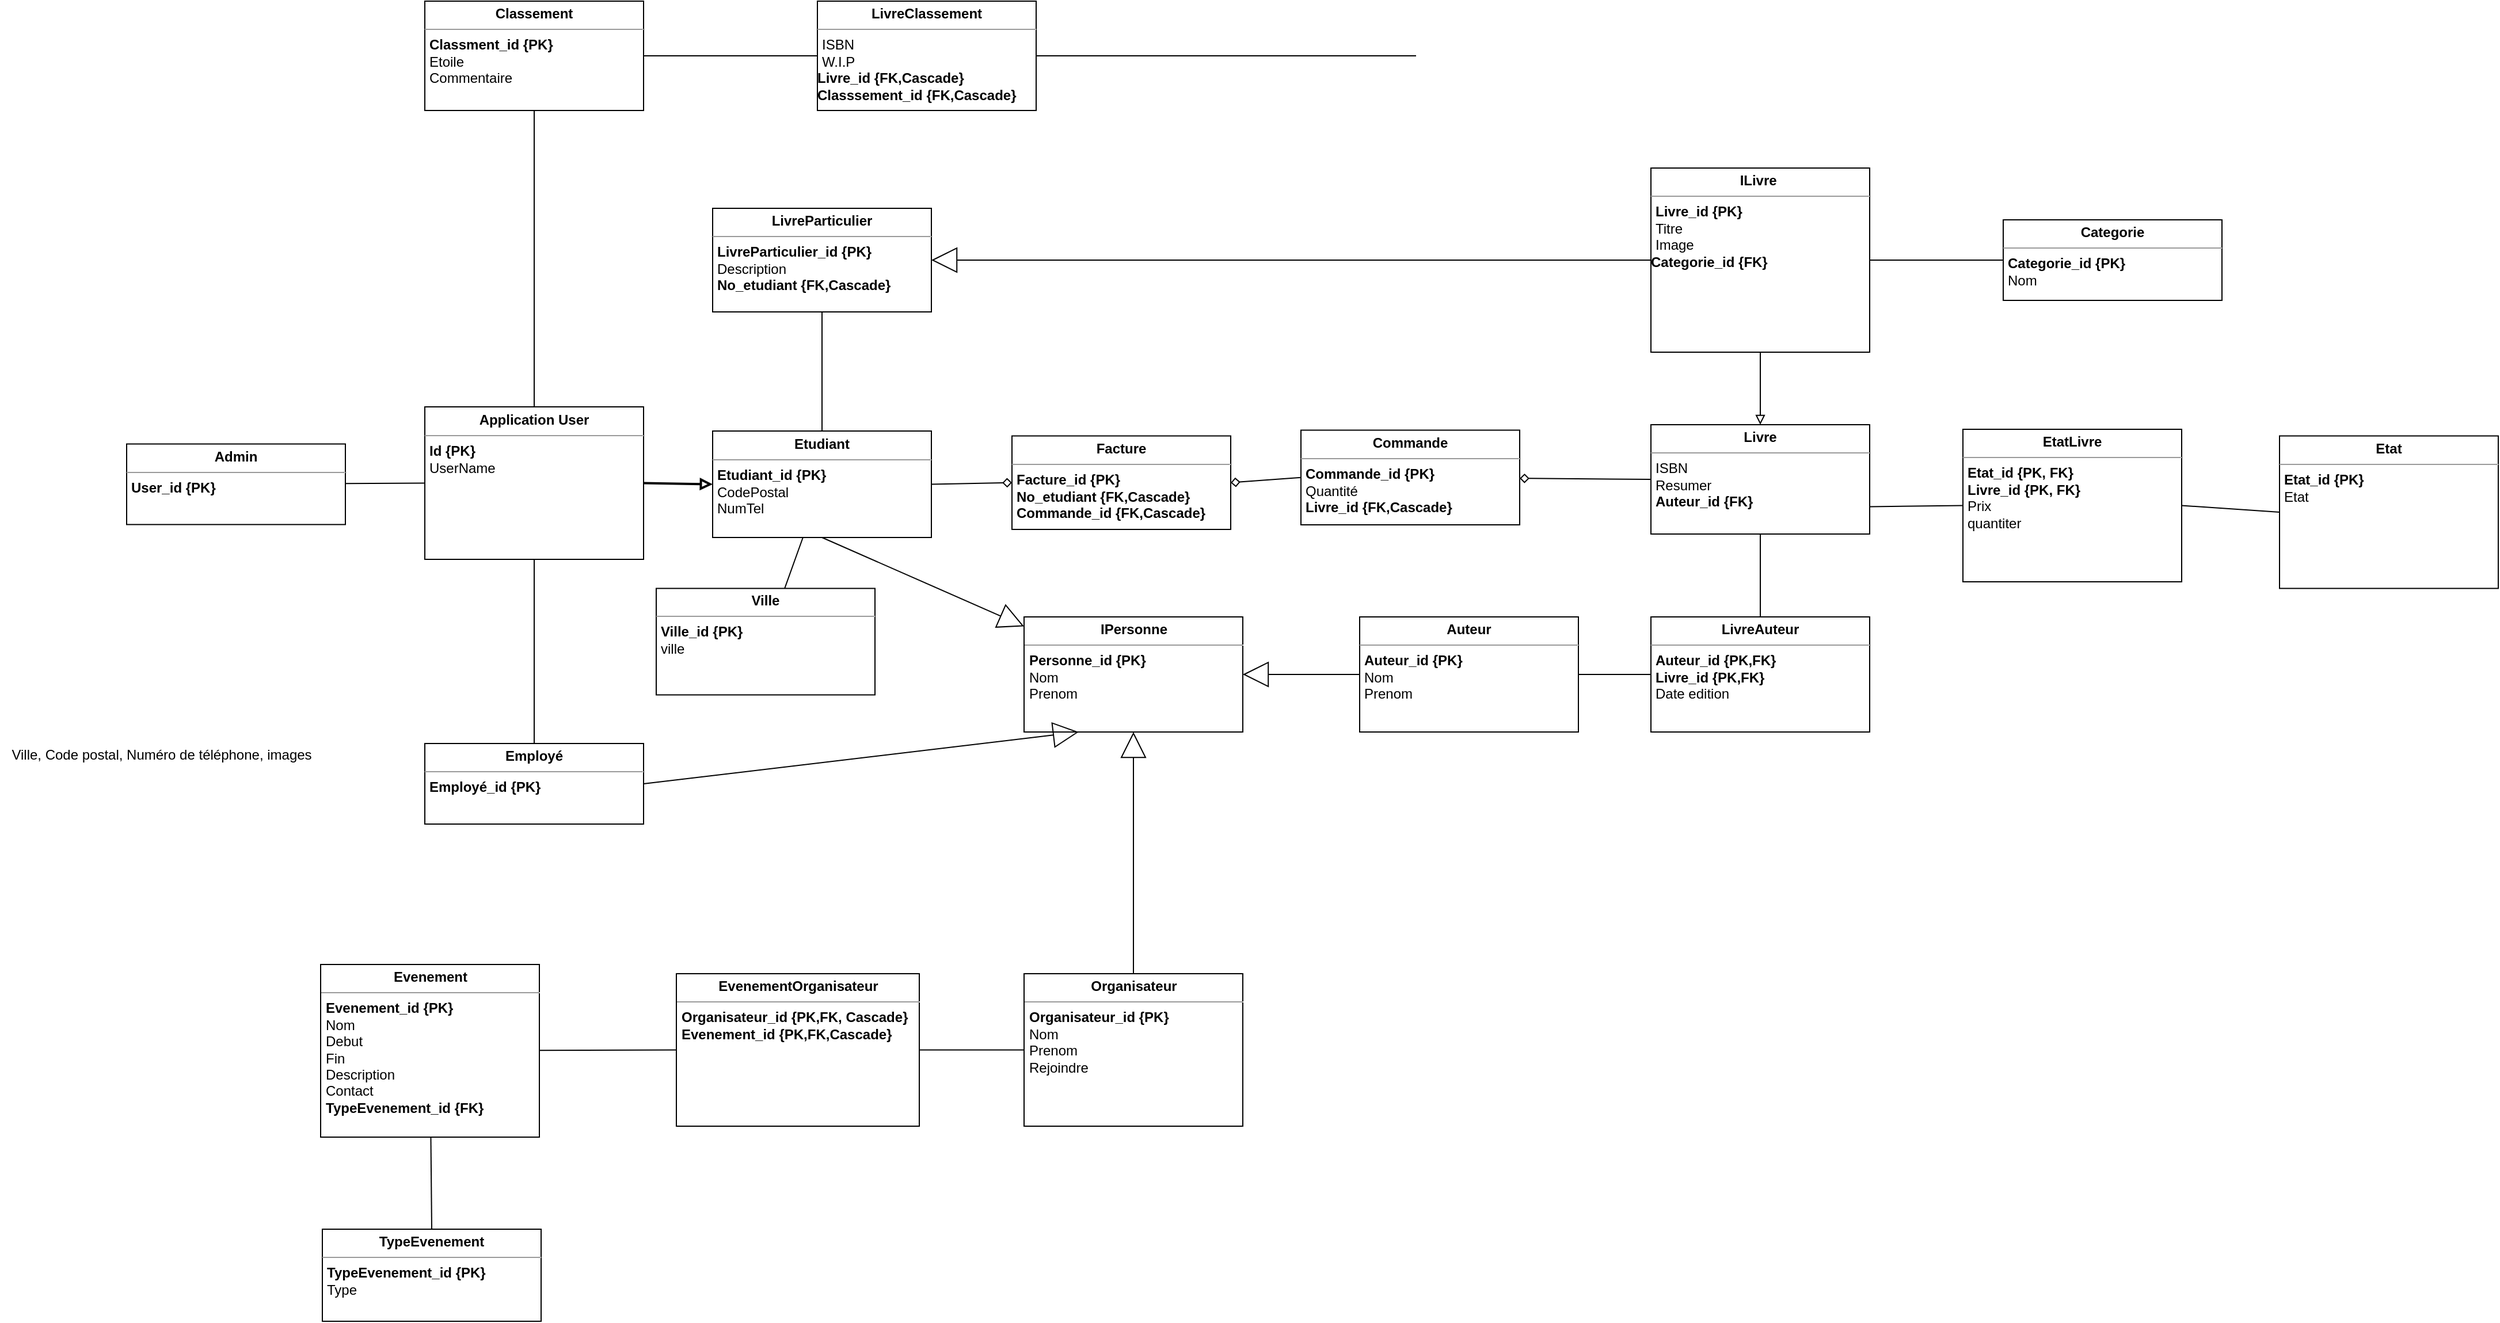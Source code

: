 <mxfile version="20.2.3" type="device"><diagram id="iwH2O_QTUh5a6SdmUGN0" name="Page-1"><mxGraphModel dx="2396" dy="1852" grid="1" gridSize="10" guides="1" tooltips="1" connect="1" arrows="1" fold="1" page="1" pageScale="1" pageWidth="850" pageHeight="1100" math="0" shadow="0"><root><mxCell id="0"/><mxCell id="1" parent="0"/><mxCell id="Lxl4ZjGMqimaaf51eOlx-14" value="&lt;p style=&quot;margin: 0px ; margin-top: 4px ; text-align: center&quot;&gt;&lt;b&gt;Etudiant&lt;/b&gt;&lt;/p&gt;&lt;hr size=&quot;1&quot;&gt;&lt;p style=&quot;margin: 0px ; margin-left: 4px&quot;&gt;&lt;b&gt;Etudiant_id&lt;/b&gt;&lt;b&gt;&amp;nbsp;{PK}&lt;/b&gt;&lt;/p&gt;&lt;p style=&quot;margin: 0px ; margin-left: 4px&quot;&gt;CodePostal&lt;/p&gt;&lt;p style=&quot;margin: 0px ; margin-left: 4px&quot;&gt;NumTel&lt;/p&gt;" style="verticalAlign=top;align=left;overflow=fill;fontSize=12;fontFamily=Helvetica;html=1;" parent="1" vertex="1"><mxGeometry x="-661" y="278.5" width="190" height="92.5" as="geometry"/></mxCell><mxCell id="Lxl4ZjGMqimaaf51eOlx-16" value="&lt;p style=&quot;margin: 0px ; margin-top: 4px ; text-align: center&quot;&gt;&lt;b&gt;Livre&lt;/b&gt;&lt;/p&gt;&lt;hr size=&quot;1&quot;&gt;&lt;p style=&quot;margin: 0px 0px 0px 4px;&quot;&gt;&lt;span style=&quot;background-color: initial;&quot;&gt;ISBN&lt;/span&gt;&lt;br&gt;&lt;/p&gt;&lt;p style=&quot;margin: 0px 0px 0px 4px;&quot;&gt;&lt;span style=&quot;background-color: initial;&quot;&gt;Resumer&lt;/span&gt;&lt;/p&gt;&lt;p style=&quot;margin: 0px 0px 0px 4px;&quot;&gt;&lt;b style=&quot;background-color: initial;&quot;&gt;Auteur_id {FK}&lt;/b&gt;&lt;span style=&quot;background-color: initial;&quot;&gt;&lt;br&gt;&lt;/span&gt;&lt;/p&gt;&lt;b&gt;&lt;br&gt;&lt;/b&gt;" style="verticalAlign=top;align=left;overflow=fill;fontSize=12;fontFamily=Helvetica;html=1;" parent="1" vertex="1"><mxGeometry x="154" y="273" width="190" height="95" as="geometry"/></mxCell><mxCell id="Lxl4ZjGMqimaaf51eOlx-27" value="&lt;p style=&quot;margin: 0px ; margin-top: 4px ; text-align: center&quot;&gt;&lt;b&gt;Etat&lt;/b&gt;&lt;/p&gt;&lt;hr size=&quot;1&quot;&gt;&lt;p style=&quot;margin: 0px ; margin-left: 4px&quot;&gt;&lt;b&gt;Etat_id {PK}&lt;/b&gt;&lt;/p&gt;&lt;p style=&quot;margin: 0px ; margin-left: 4px&quot;&gt;Etat&lt;/p&gt;" style="verticalAlign=top;align=left;overflow=fill;fontSize=12;fontFamily=Helvetica;html=1;" parent="1" vertex="1"><mxGeometry x="700" y="282.75" width="190" height="132.5" as="geometry"/></mxCell><mxCell id="FvxD-kVu23Ai_wK6YfB5-26" style="edgeStyle=none;rounded=0;orthogonalLoop=1;jettySize=auto;html=1;entryX=0.5;entryY=0;entryDx=0;entryDy=0;startArrow=none;startFill=0;endArrow=none;endFill=0;startSize=20;" parent="1" source="Lxl4ZjGMqimaaf51eOlx-32" target="FvxD-kVu23Ai_wK6YfB5-22" edge="1"><mxGeometry relative="1" as="geometry"/></mxCell><mxCell id="FvxD-kVu23Ai_wK6YfB5-27" style="edgeStyle=none;rounded=0;orthogonalLoop=1;jettySize=auto;html=1;entryX=0;entryY=0.5;entryDx=0;entryDy=0;startArrow=none;startFill=0;endArrow=none;endFill=0;startSize=20;" parent="1" source="Lxl4ZjGMqimaaf51eOlx-32" target="FvxD-kVu23Ai_wK6YfB5-25" edge="1"><mxGeometry relative="1" as="geometry"/></mxCell><mxCell id="Lxl4ZjGMqimaaf51eOlx-32" value="&lt;p style=&quot;margin: 0px ; margin-top: 4px ; text-align: center&quot;&gt;&lt;b&gt;Evenement&lt;/b&gt;&lt;/p&gt;&lt;hr size=&quot;1&quot;&gt;&lt;p style=&quot;margin: 0px ; margin-left: 4px&quot;&gt;&lt;b&gt;Evenement_id {PK}&lt;/b&gt;&lt;/p&gt;&lt;p style=&quot;margin: 0px ; margin-left: 4px&quot;&gt;&lt;span style=&quot;background-color: initial;&quot;&gt;Nom&lt;/span&gt;&lt;/p&gt;&lt;p style=&quot;margin: 0px ; margin-left: 4px&quot;&gt;&lt;span style=&quot;background-color: initial;&quot;&gt;Debut&amp;nbsp;&lt;/span&gt;&lt;/p&gt;&lt;p style=&quot;margin: 0px ; margin-left: 4px&quot;&gt;&lt;span style=&quot;background-color: initial;&quot;&gt;Fin&lt;/span&gt;&lt;/p&gt;&lt;p style=&quot;margin: 0px ; margin-left: 4px&quot;&gt;&lt;span style=&quot;background-color: initial;&quot;&gt;Description&lt;/span&gt;&lt;/p&gt;&lt;p style=&quot;margin: 0px ; margin-left: 4px&quot;&gt;&lt;span style=&quot;background-color: initial;&quot;&gt;Contact&lt;/span&gt;&lt;/p&gt;&lt;p style=&quot;margin: 0px ; margin-left: 4px&quot;&gt;&lt;b style=&quot;background-color: initial;&quot;&gt;TypeEvenement_id {FK}&lt;/b&gt;&lt;br&gt;&lt;/p&gt;" style="verticalAlign=top;align=left;overflow=fill;fontSize=12;fontFamily=Helvetica;html=1;" parent="1" vertex="1"><mxGeometry x="-1001.5" y="742" width="190" height="150" as="geometry"/></mxCell><mxCell id="cwwZoY26Kso9pQo4hyOs-1" value="&lt;p style=&quot;margin: 0px ; margin-top: 4px ; text-align: center&quot;&gt;&lt;b&gt;Categorie&lt;/b&gt;&lt;/p&gt;&lt;hr size=&quot;1&quot;&gt;&lt;p style=&quot;margin: 0px ; margin-left: 4px&quot;&gt;&lt;b&gt;Categorie_id {PK}&lt;/b&gt;&lt;/p&gt;&lt;p style=&quot;margin: 0px ; margin-left: 4px&quot;&gt;Nom&lt;/p&gt;" style="verticalAlign=top;align=left;overflow=fill;fontSize=12;fontFamily=Helvetica;html=1;" parent="1" vertex="1"><mxGeometry x="460" y="95" width="190" height="70" as="geometry"/></mxCell><mxCell id="FvxD-kVu23Ai_wK6YfB5-36" style="edgeStyle=none;rounded=0;orthogonalLoop=1;jettySize=auto;html=1;entryX=0.5;entryY=0;entryDx=0;entryDy=0;startArrow=none;startFill=0;endArrow=none;endFill=0;startSize=20;" parent="1" source="Jn8lpwx7KbytUAQhZmEl-1" target="FvxD-kVu23Ai_wK6YfB5-35" edge="1"><mxGeometry relative="1" as="geometry"/></mxCell><mxCell id="Jn8lpwx7KbytUAQhZmEl-1" value="&lt;p style=&quot;margin: 0px ; margin-top: 4px ; text-align: center&quot;&gt;&lt;b&gt;Application User&lt;/b&gt;&lt;/p&gt;&lt;hr size=&quot;1&quot;&gt;&lt;p style=&quot;margin: 0px ; margin-left: 4px&quot;&gt;&lt;b&gt;Id {PK}&lt;/b&gt;&lt;/p&gt;&lt;p style=&quot;margin: 0px ; margin-left: 4px&quot;&gt;UserName&lt;/p&gt;&lt;p style=&quot;margin: 0px ; margin-left: 4px&quot;&gt;&lt;br&gt;&lt;/p&gt;" style="verticalAlign=top;align=left;overflow=fill;fontSize=12;fontFamily=Helvetica;html=1;" parent="1" vertex="1"><mxGeometry x="-911" y="257.5" width="190" height="132.5" as="geometry"/></mxCell><mxCell id="Jn8lpwx7KbytUAQhZmEl-2" value="" style="endArrow=none;html=1;rounded=0;entryX=1;entryY=0.5;entryDx=0;entryDy=0;exitX=0;exitY=0.5;exitDx=0;exitDy=0;endFill=0;startArrow=block;startFill=0;targetPerimeterSpacing=0;sourcePerimeterSpacing=1;strokeWidth=2;" parent="1" source="Lxl4ZjGMqimaaf51eOlx-14" target="Jn8lpwx7KbytUAQhZmEl-1" edge="1"><mxGeometry width="50" height="50" relative="1" as="geometry"><mxPoint x="-186" y="214" as="sourcePoint"/><mxPoint x="-186" y="291.5" as="targetPoint"/></mxGeometry></mxCell><mxCell id="Jn8lpwx7KbytUAQhZmEl-4" value="" style="endArrow=none;html=1;rounded=0;entryX=1;entryY=0.5;entryDx=0;entryDy=0;exitX=0;exitY=0.5;exitDx=0;exitDy=0;" parent="1" source="cwwZoY26Kso9pQo4hyOs-1" target="FvxD-kVu23Ai_wK6YfB5-1" edge="1"><mxGeometry width="50" height="50" relative="1" as="geometry"><mxPoint x="94" y="290.25" as="sourcePoint"/><mxPoint x="164" y="329" as="targetPoint"/></mxGeometry></mxCell><mxCell id="Jn8lpwx7KbytUAQhZmEl-5" value="&lt;p style=&quot;margin: 0px ; margin-top: 4px ; text-align: center&quot;&gt;&lt;b&gt;Facture&lt;/b&gt;&lt;/p&gt;&lt;hr size=&quot;1&quot;&gt;&lt;p style=&quot;margin: 0px ; margin-left: 4px&quot;&gt;&lt;b&gt;Facture_id {PK}&lt;/b&gt;&lt;/p&gt;&lt;p style=&quot;margin: 0px ; margin-left: 4px&quot;&gt;&lt;b&gt;No_etudiant {FK,Cascade}&lt;/b&gt;&lt;/p&gt;&lt;p style=&quot;margin: 0px ; margin-left: 4px&quot;&gt;&lt;b&gt;Commande_id {FK,Cascade}&lt;/b&gt;&lt;/p&gt;&lt;p style=&quot;margin: 0px ; margin-left: 4px&quot;&gt;&lt;br&gt;&lt;/p&gt;" style="verticalAlign=top;align=left;overflow=fill;fontSize=12;fontFamily=Helvetica;html=1;" parent="1" vertex="1"><mxGeometry x="-401" y="282.75" width="190" height="81.25" as="geometry"/></mxCell><mxCell id="Jn8lpwx7KbytUAQhZmEl-7" value="" style="endArrow=none;html=1;rounded=0;exitX=1;exitY=0.5;exitDx=0;exitDy=0;entryX=0;entryY=0.5;entryDx=0;entryDy=0;startArrow=diamond;startFill=0;" parent="1" source="Jn8lpwx7KbytUAQhZmEl-5" target="Jn8lpwx7KbytUAQhZmEl-9" edge="1"><mxGeometry width="50" height="50" relative="1" as="geometry"><mxPoint x="-441" y="316" as="sourcePoint"/><mxPoint x="-508" y="236.5" as="targetPoint"/></mxGeometry></mxCell><mxCell id="Jn8lpwx7KbytUAQhZmEl-11" style="rounded=0;orthogonalLoop=1;jettySize=auto;html=1;fontSize=12;startArrow=diamond;startFill=0;endArrow=none;endFill=0;sourcePerimeterSpacing=0;targetPerimeterSpacing=0;strokeWidth=1;entryX=0;entryY=0.5;entryDx=0;entryDy=0;" parent="1" source="Jn8lpwx7KbytUAQhZmEl-9" target="Lxl4ZjGMqimaaf51eOlx-16" edge="1"><mxGeometry relative="1" as="geometry"><mxPoint x="260" y="323.75" as="targetPoint"/></mxGeometry></mxCell><mxCell id="Jn8lpwx7KbytUAQhZmEl-9" value="&lt;p style=&quot;margin: 0px ; margin-top: 4px ; text-align: center&quot;&gt;&lt;b&gt;Commande&lt;/b&gt;&lt;/p&gt;&lt;hr size=&quot;1&quot;&gt;&lt;p style=&quot;margin: 0px ; margin-left: 4px&quot;&gt;&lt;b&gt;Commande_id {PK}&lt;/b&gt;&lt;/p&gt;&lt;p style=&quot;margin: 0px ; margin-left: 4px&quot;&gt;&lt;span style=&quot;background-color: initial;&quot;&gt;Quantité&lt;/span&gt;&lt;/p&gt;&lt;p style=&quot;margin: 0px ; margin-left: 4px&quot;&gt;&lt;span style=&quot;background-color: initial;&quot;&gt;&lt;b&gt;Livre_id {FK,Cascade}&lt;/b&gt;&lt;/span&gt;&lt;/p&gt;" style="verticalAlign=top;align=left;overflow=fill;fontSize=12;fontFamily=Helvetica;html=1;" parent="1" vertex="1"><mxGeometry x="-150" y="277.75" width="190" height="82.25" as="geometry"/></mxCell><mxCell id="Jn8lpwx7KbytUAQhZmEl-10" value="" style="endArrow=diamond;html=1;rounded=0;exitX=1;exitY=0.5;exitDx=0;exitDy=0;entryX=0;entryY=0.5;entryDx=0;entryDy=0;startArrow=none;startFill=0;endFill=0;" parent="1" source="Lxl4ZjGMqimaaf51eOlx-14" target="Jn8lpwx7KbytUAQhZmEl-5" edge="1"><mxGeometry width="50" height="50" relative="1" as="geometry"><mxPoint x="-200" y="333.75" as="sourcePoint"/><mxPoint x="-140" y="333.75" as="targetPoint"/></mxGeometry></mxCell><mxCell id="FvxD-kVu23Ai_wK6YfB5-7" style="rounded=0;orthogonalLoop=1;jettySize=auto;html=1;entryX=0;entryY=0.5;entryDx=0;entryDy=0;endArrow=none;endFill=0;exitX=1;exitY=0.75;exitDx=0;exitDy=0;" parent="1" source="Lxl4ZjGMqimaaf51eOlx-16" target="FvxD-kVu23Ai_wK6YfB5-2" edge="1"><mxGeometry relative="1" as="geometry"/></mxCell><mxCell id="FvxD-kVu23Ai_wK6YfB5-8" style="edgeStyle=orthogonalEdgeStyle;rounded=0;orthogonalLoop=1;jettySize=auto;html=1;entryX=0.5;entryY=0;entryDx=0;entryDy=0;endArrow=block;endFill=0;startArrow=none;startFill=0;" parent="1" source="FvxD-kVu23Ai_wK6YfB5-1" target="Lxl4ZjGMqimaaf51eOlx-16" edge="1"><mxGeometry relative="1" as="geometry"/></mxCell><mxCell id="FvxD-kVu23Ai_wK6YfB5-9" style="rounded=0;orthogonalLoop=1;jettySize=auto;html=1;entryX=0.5;entryY=0;entryDx=0;entryDy=0;endArrow=none;endFill=0;exitX=0.5;exitY=1;exitDx=0;exitDy=0;" parent="1" source="Lxl4ZjGMqimaaf51eOlx-16" target="FvxD-kVu23Ai_wK6YfB5-6" edge="1"><mxGeometry relative="1" as="geometry"><mxPoint x="340" y="319" as="sourcePoint"/></mxGeometry></mxCell><mxCell id="FvxD-kVu23Ai_wK6YfB5-1" value="&lt;p style=&quot;margin: 0px ; margin-top: 4px ; text-align: center&quot;&gt;&lt;b&gt;ILivre&amp;nbsp;&lt;/b&gt;&lt;/p&gt;&lt;hr size=&quot;1&quot;&gt;&lt;p style=&quot;margin: 0px ; margin-left: 4px&quot;&gt;&lt;b&gt;Livre_id&lt;/b&gt;&lt;b&gt;&amp;nbsp;{PK}&lt;/b&gt;&lt;/p&gt;&lt;p style=&quot;margin: 0px ; margin-left: 4px&quot;&gt;Titre&lt;/p&gt;&lt;p style=&quot;margin: 0px ; margin-left: 4px&quot;&gt;Image&lt;/p&gt;&lt;div&gt;&lt;b&gt;Categorie_id {FK}&lt;/b&gt;&lt;/div&gt;&lt;span style=&quot;color: rgba(0 , 0 , 0 , 0) ; font-family: monospace ; font-size: 0px&quot;&gt;%3CmxGraphModel%3E%3Croot%3E%3CmxCell%20id%3D%220%22%2F%3E%3CmxCell%20id%3D%221%22%20parent%3D%220%22%2F%3E%3CmxCell%20id%3D%222%22%20value%3D%22%26lt%3Bp%20style%3D%26quot%3Bmargin%3A%200px%20%3B%20margin-top%3A%204px%20%3B%20text-align%3A%20center%26quot%3B%26gt%3B%26lt%3Bb%26gt%3BEtatLivre%26lt%3B%2Fb%26gt%3B%26lt%3B%2Fp%26gt%3B%26lt%3Bhr%20size%3D%26quot%3B1%26quot%3B%26gt%3B%26lt%3Bp%20style%3D%26quot%3Bmargin%3A%200px%20%3B%20margin-left%3A%204px%26quot%3B%26gt%3B%26lt%3Bb%26gt%3BEtat_id%20%7BPK%2C%20FK%7D%26lt%3B%2Fb%26gt%3B%26lt%3B%2Fp%26gt%3B%26lt%3Bp%20style%3D%26quot%3Bmargin%3A%200px%20%3B%20margin-left%3A%204px%26quot%3B%26gt%3B%26lt%3Bb%26gt%3BLivre_id%20%7BPK%2C%20FK%7D%26lt%3B%2Fb%26gt%3B%26lt%3B%2Fp%26gt%3B%26lt%3Bp%20style%3D%26quot%3Bmargin%3A%200px%20%3B%20margin-left%3A%204px%26quot%3B%26gt%3BPrix%26lt%3Bb%26gt%3B%26lt%3Bbr%26gt%3B%26lt%3B%2Fb%26gt%3B%26lt%3B%2Fp%26gt%3B%26lt%3Bp%20style%3D%26quot%3Bmargin%3A%200px%20%3B%20margin-left%3A%204px%26quot%3B%26gt%3Bquantiter%26lt%3B%2Fp%26gt%3B%22%20style%3D%22verticalAlign%3Dtop%3Balign%3Dleft%3Boverflow%3Dfill%3BfontSize%3D12%3BfontFamily%3DHelvetica%3Bhtml%3D1%3B%22%20vertex%3D%221%22%20parent%3D%221%22%3E%3CmxGeometry%20x%3D%22154%22%20y%3D%2229%22%20width%3D%22190%22%20height%3D%22132.5%22%20as%3D%22geometry%22%2F%3E%3C%2FmxCell%3E%3C%2Froot%3E%3C%2FmxGraphModel%3E&lt;/span&gt;&lt;b&gt;&lt;br&gt;&lt;/b&gt;" style="verticalAlign=top;align=left;overflow=fill;fontSize=12;fontFamily=Helvetica;html=1;" parent="1" vertex="1"><mxGeometry x="154" y="50" width="190" height="160" as="geometry"/></mxCell><mxCell id="FvxD-kVu23Ai_wK6YfB5-3" style="rounded=0;orthogonalLoop=1;jettySize=auto;html=1;entryX=0;entryY=0.5;entryDx=0;entryDy=0;endArrow=none;endFill=0;exitX=1;exitY=0.5;exitDx=0;exitDy=0;" parent="1" source="FvxD-kVu23Ai_wK6YfB5-2" target="Lxl4ZjGMqimaaf51eOlx-27" edge="1"><mxGeometry relative="1" as="geometry"><mxPoint x="498" y="579" as="targetPoint"/></mxGeometry></mxCell><mxCell id="FvxD-kVu23Ai_wK6YfB5-2" value="&lt;p style=&quot;margin: 0px ; margin-top: 4px ; text-align: center&quot;&gt;&lt;b&gt;EtatLivre&lt;/b&gt;&lt;/p&gt;&lt;hr size=&quot;1&quot;&gt;&lt;p style=&quot;margin: 0px ; margin-left: 4px&quot;&gt;&lt;b&gt;Etat_id {PK, FK}&lt;/b&gt;&lt;/p&gt;&lt;p style=&quot;margin: 0px ; margin-left: 4px&quot;&gt;&lt;b&gt;Livre_id {PK, FK}&lt;/b&gt;&lt;/p&gt;&lt;p style=&quot;margin: 0px ; margin-left: 4px&quot;&gt;Prix&lt;b&gt;&lt;br&gt;&lt;/b&gt;&lt;/p&gt;&lt;p style=&quot;margin: 0px ; margin-left: 4px&quot;&gt;quantiter&lt;/p&gt;" style="verticalAlign=top;align=left;overflow=fill;fontSize=12;fontFamily=Helvetica;html=1;" parent="1" vertex="1"><mxGeometry x="425" y="277" width="190" height="132.5" as="geometry"/></mxCell><mxCell id="FvxD-kVu23Ai_wK6YfB5-11" style="edgeStyle=none;rounded=0;orthogonalLoop=1;jettySize=auto;html=1;entryX=0;entryY=0.5;entryDx=0;entryDy=0;endArrow=none;endFill=0;startArrow=block;startFill=0;startSize=20;" parent="1" source="FvxD-kVu23Ai_wK6YfB5-4" target="FvxD-kVu23Ai_wK6YfB5-1" edge="1"><mxGeometry relative="1" as="geometry"/></mxCell><mxCell id="FvxD-kVu23Ai_wK6YfB5-12" style="edgeStyle=none;rounded=0;orthogonalLoop=1;jettySize=auto;html=1;entryX=0.5;entryY=0;entryDx=0;entryDy=0;endArrow=none;endFill=0;" parent="1" source="FvxD-kVu23Ai_wK6YfB5-4" target="Lxl4ZjGMqimaaf51eOlx-14" edge="1"><mxGeometry relative="1" as="geometry"/></mxCell><mxCell id="FvxD-kVu23Ai_wK6YfB5-4" value="&lt;p style=&quot;margin: 0px ; margin-top: 4px ; text-align: center&quot;&gt;&lt;b&gt;LivreParticulier&lt;/b&gt;&lt;/p&gt;&lt;hr size=&quot;1&quot;&gt;&lt;p style=&quot;margin: 0px ; margin-left: 4px&quot;&gt;&lt;b&gt;LivreParticulier_id {PK}&lt;/b&gt;&lt;/p&gt;&lt;p style=&quot;margin: 0px ; margin-left: 4px&quot;&gt;Description&lt;/p&gt;&lt;p style=&quot;margin: 0px ; margin-left: 4px&quot;&gt;&lt;b&gt;No_etudiant {FK,Cascade}&lt;/b&gt;&lt;/p&gt;&lt;p style=&quot;margin: 0px ; margin-left: 4px&quot;&gt;&lt;br&gt;&lt;/p&gt;" style="verticalAlign=top;align=left;overflow=fill;fontSize=12;fontFamily=Helvetica;html=1;" parent="1" vertex="1"><mxGeometry x="-661" y="85" width="190" height="90" as="geometry"/></mxCell><mxCell id="FvxD-kVu23Ai_wK6YfB5-5" value="&lt;p style=&quot;margin: 0px ; margin-top: 4px ; text-align: center&quot;&gt;&lt;b&gt;Auteur&lt;/b&gt;&lt;/p&gt;&lt;hr size=&quot;1&quot;&gt;&lt;p style=&quot;margin: 0px ; margin-left: 4px&quot;&gt;&lt;b&gt;Auteur_id&lt;/b&gt;&lt;b style=&quot;background-color: initial;&quot;&gt;&amp;nbsp;{PK}&lt;/b&gt;&lt;/p&gt;&lt;p style=&quot;margin: 0px ; margin-left: 4px&quot;&gt;Nom&lt;/p&gt;&lt;p style=&quot;margin: 0px ; margin-left: 4px&quot;&gt;Prenom&lt;/p&gt;&lt;b&gt;&lt;br&gt;&lt;/b&gt;" style="verticalAlign=top;align=left;overflow=fill;fontSize=12;fontFamily=Helvetica;html=1;" parent="1" vertex="1"><mxGeometry x="-99" y="440" width="190" height="100" as="geometry"/></mxCell><mxCell id="FvxD-kVu23Ai_wK6YfB5-10" style="edgeStyle=orthogonalEdgeStyle;rounded=0;orthogonalLoop=1;jettySize=auto;html=1;entryX=1;entryY=0.5;entryDx=0;entryDy=0;endArrow=none;endFill=0;" parent="1" source="FvxD-kVu23Ai_wK6YfB5-6" target="FvxD-kVu23Ai_wK6YfB5-5" edge="1"><mxGeometry relative="1" as="geometry"/></mxCell><mxCell id="FvxD-kVu23Ai_wK6YfB5-6" value="&lt;p style=&quot;margin: 0px ; margin-top: 4px ; text-align: center&quot;&gt;&lt;b&gt;LivreAuteur&lt;/b&gt;&lt;/p&gt;&lt;hr size=&quot;1&quot;&gt;&lt;p style=&quot;margin: 0px ; margin-left: 4px&quot;&gt;&lt;b&gt;Auteur_id&lt;/b&gt;&lt;b style=&quot;background-color: initial;&quot;&gt;&amp;nbsp;{PK,FK}&lt;/b&gt;&lt;/p&gt;&lt;p style=&quot;margin: 0px ; margin-left: 4px&quot;&gt;&lt;b&gt;Livre_id {PK,FK}&lt;/b&gt;&lt;/p&gt;&lt;p style=&quot;margin: 0px ; margin-left: 4px&quot;&gt;&lt;span style=&quot;background-color: initial;&quot;&gt;Date edition&lt;/span&gt;&lt;/p&gt;&lt;b&gt;&lt;br&gt;&lt;/b&gt;" style="verticalAlign=top;align=left;overflow=fill;fontSize=12;fontFamily=Helvetica;html=1;" parent="1" vertex="1"><mxGeometry x="154" y="440" width="190" height="100" as="geometry"/></mxCell><mxCell id="FvxD-kVu23Ai_wK6YfB5-20" style="edgeStyle=none;rounded=0;orthogonalLoop=1;jettySize=auto;html=1;startArrow=none;startFill=0;endArrow=none;endFill=0;startSize=30;" parent="1" source="FvxD-kVu23Ai_wK6YfB5-14" edge="1"><mxGeometry relative="1" as="geometry"><mxPoint x="-50" y="-47.5" as="targetPoint"/></mxGeometry></mxCell><mxCell id="FvxD-kVu23Ai_wK6YfB5-14" value="&lt;p style=&quot;margin: 0px ; margin-top: 4px ; text-align: center&quot;&gt;&lt;b&gt;LivreClassement&lt;/b&gt;&lt;/p&gt;&lt;hr size=&quot;1&quot;&gt;&lt;p style=&quot;margin: 0px 0px 0px 4px;&quot;&gt;&lt;span style=&quot;background-color: initial;&quot;&gt;ISBN&lt;/span&gt;&lt;br&gt;&lt;/p&gt;&lt;p style=&quot;margin: 0px 0px 0px 4px;&quot;&gt;W.I.P&lt;/p&gt;&lt;b&gt;Livre_id {FK,Cascade}&lt;br&gt;Classsement_id {FK,&lt;/b&gt;&lt;b&gt;Cascade&lt;/b&gt;&lt;b&gt;}&lt;br&gt;&lt;/b&gt;" style="verticalAlign=top;align=left;overflow=fill;fontSize=12;fontFamily=Helvetica;html=1;" parent="1" vertex="1"><mxGeometry x="-570" y="-95" width="190" height="95" as="geometry"/></mxCell><mxCell id="FvxD-kVu23Ai_wK6YfB5-17" style="edgeStyle=none;rounded=0;orthogonalLoop=1;jettySize=auto;html=1;entryX=0.5;entryY=0;entryDx=0;entryDy=0;startArrow=none;startFill=0;endArrow=none;endFill=0;startSize=30;" parent="1" source="FvxD-kVu23Ai_wK6YfB5-15" target="Jn8lpwx7KbytUAQhZmEl-1" edge="1"><mxGeometry relative="1" as="geometry"/></mxCell><mxCell id="FvxD-kVu23Ai_wK6YfB5-19" style="edgeStyle=none;rounded=0;orthogonalLoop=1;jettySize=auto;html=1;entryX=0;entryY=0.5;entryDx=0;entryDy=0;startArrow=none;startFill=0;endArrow=none;endFill=0;startSize=30;" parent="1" source="FvxD-kVu23Ai_wK6YfB5-15" target="FvxD-kVu23Ai_wK6YfB5-14" edge="1"><mxGeometry relative="1" as="geometry"/></mxCell><mxCell id="FvxD-kVu23Ai_wK6YfB5-15" value="&lt;p style=&quot;margin: 0px ; margin-top: 4px ; text-align: center&quot;&gt;&lt;b&gt;Classement&lt;/b&gt;&lt;/p&gt;&lt;hr size=&quot;1&quot;&gt;&lt;p style=&quot;margin: 0px 0px 0px 4px;&quot;&gt;&lt;b&gt;Classment_id {PK}&lt;/b&gt;&lt;/p&gt;&lt;p style=&quot;margin: 0px 0px 0px 4px;&quot;&gt;Etoile&lt;/p&gt;&lt;p style=&quot;margin: 0px 0px 0px 4px;&quot;&gt;Commentaire&lt;/p&gt;&lt;p style=&quot;margin: 0px 0px 0px 4px;&quot;&gt;&lt;br&gt;&lt;/p&gt;&lt;b&gt;&lt;br&gt;&lt;/b&gt;" style="verticalAlign=top;align=left;overflow=fill;fontSize=12;fontFamily=Helvetica;html=1;" parent="1" vertex="1"><mxGeometry x="-911" y="-95" width="190" height="95" as="geometry"/></mxCell><mxCell id="FvxD-kVu23Ai_wK6YfB5-18" style="edgeStyle=none;rounded=0;orthogonalLoop=1;jettySize=auto;html=1;exitX=0.25;exitY=0;exitDx=0;exitDy=0;startArrow=none;startFill=0;endArrow=none;endFill=0;startSize=30;" parent="1" source="FvxD-kVu23Ai_wK6YfB5-14" target="FvxD-kVu23Ai_wK6YfB5-14" edge="1"><mxGeometry relative="1" as="geometry"/></mxCell><mxCell id="FvxD-kVu23Ai_wK6YfB5-22" value="&lt;p style=&quot;margin: 0px ; margin-top: 4px ; text-align: center&quot;&gt;&lt;b&gt;TypeEvenement&lt;/b&gt;&lt;/p&gt;&lt;hr size=&quot;1&quot;&gt;&lt;p style=&quot;margin: 0px ; margin-left: 4px&quot;&gt;&lt;b&gt;TypeEvenement_id {PK}&lt;/b&gt;&lt;/p&gt;&lt;p style=&quot;margin: 0px 0px 0px 4px;&quot;&gt;Type&lt;/p&gt;" style="verticalAlign=top;align=left;overflow=fill;fontSize=12;fontFamily=Helvetica;html=1;" parent="1" vertex="1"><mxGeometry x="-1000" y="972" width="190" height="80" as="geometry"/></mxCell><mxCell id="FvxD-kVu23Ai_wK6YfB5-23" value="&lt;p style=&quot;margin: 0px ; margin-top: 4px ; text-align: center&quot;&gt;&lt;b&gt;Organisateur&lt;/b&gt;&lt;/p&gt;&lt;hr size=&quot;1&quot;&gt;&lt;p style=&quot;margin: 0px ; margin-left: 4px&quot;&gt;&lt;b&gt;Organisateur_id {PK}&lt;/b&gt;&lt;/p&gt;&lt;p style=&quot;margin: 0px 0px 0px 4px;&quot;&gt;Nom&lt;/p&gt;&lt;p style=&quot;margin: 0px 0px 0px 4px;&quot;&gt;Prenom&lt;/p&gt;&lt;p style=&quot;margin: 0px 0px 0px 4px;&quot;&gt;Rejoindre&lt;/p&gt;" style="verticalAlign=top;align=left;overflow=fill;fontSize=12;fontFamily=Helvetica;html=1;" parent="1" vertex="1"><mxGeometry x="-390.5" y="750" width="190" height="132.5" as="geometry"/></mxCell><mxCell id="FvxD-kVu23Ai_wK6YfB5-28" style="edgeStyle=none;rounded=0;orthogonalLoop=1;jettySize=auto;html=1;exitX=1;exitY=0.5;exitDx=0;exitDy=0;entryX=0;entryY=0.5;entryDx=0;entryDy=0;startArrow=none;startFill=0;endArrow=none;endFill=0;startSize=20;" parent="1" source="FvxD-kVu23Ai_wK6YfB5-25" target="FvxD-kVu23Ai_wK6YfB5-23" edge="1"><mxGeometry relative="1" as="geometry"/></mxCell><mxCell id="FvxD-kVu23Ai_wK6YfB5-25" value="&lt;p style=&quot;margin: 0px ; margin-top: 4px ; text-align: center&quot;&gt;&lt;b&gt;EvenementOrganisateur&lt;/b&gt;&lt;/p&gt;&lt;hr size=&quot;1&quot;&gt;&lt;p style=&quot;margin: 0px ; margin-left: 4px&quot;&gt;&lt;b&gt;Organisateur_id {PK,FK, Cascade}&lt;/b&gt;&lt;/p&gt;&lt;div&gt;&lt;p style=&quot;margin: 0px 0px 0px 4px&quot;&gt;&lt;b&gt;Evenement_id {PK,FK,&lt;/b&gt;&lt;b style=&quot;background-color: initial;&quot;&gt;Cascade&lt;/b&gt;&lt;b style=&quot;background-color: initial;&quot;&gt;}&lt;/b&gt;&lt;/p&gt;&lt;/div&gt;" style="verticalAlign=top;align=left;overflow=fill;fontSize=12;fontFamily=Helvetica;html=1;" parent="1" vertex="1"><mxGeometry x="-692.5" y="750" width="211" height="132.5" as="geometry"/></mxCell><mxCell id="FvxD-kVu23Ai_wK6YfB5-32" style="edgeStyle=none;rounded=0;orthogonalLoop=1;jettySize=auto;html=1;entryX=0;entryY=0.5;entryDx=0;entryDy=0;startArrow=block;startFill=0;endArrow=none;endFill=0;startSize=20;" parent="1" source="FvxD-kVu23Ai_wK6YfB5-29" target="FvxD-kVu23Ai_wK6YfB5-5" edge="1"><mxGeometry relative="1" as="geometry"/></mxCell><mxCell id="FvxD-kVu23Ai_wK6YfB5-33" style="edgeStyle=none;rounded=0;orthogonalLoop=1;jettySize=auto;html=1;entryX=0.5;entryY=1;entryDx=0;entryDy=0;startArrow=block;startFill=0;endArrow=none;endFill=0;startSize=20;" parent="1" source="FvxD-kVu23Ai_wK6YfB5-29" target="Lxl4ZjGMqimaaf51eOlx-14" edge="1"><mxGeometry relative="1" as="geometry"/></mxCell><mxCell id="FvxD-kVu23Ai_wK6YfB5-34" style="edgeStyle=none;rounded=0;orthogonalLoop=1;jettySize=auto;html=1;entryX=0.5;entryY=0;entryDx=0;entryDy=0;startArrow=block;startFill=0;endArrow=none;endFill=0;startSize=20;" parent="1" source="FvxD-kVu23Ai_wK6YfB5-29" target="FvxD-kVu23Ai_wK6YfB5-23" edge="1"><mxGeometry relative="1" as="geometry"/></mxCell><mxCell id="FvxD-kVu23Ai_wK6YfB5-29" value="&lt;p style=&quot;margin: 0px ; margin-top: 4px ; text-align: center&quot;&gt;&lt;b&gt;IPersonne&lt;/b&gt;&lt;/p&gt;&lt;hr size=&quot;1&quot;&gt;&lt;p style=&quot;margin: 0px ; margin-left: 4px&quot;&gt;&lt;b&gt;Personne_id&lt;/b&gt;&lt;b style=&quot;background-color: initial;&quot;&gt;&amp;nbsp;{PK}&lt;/b&gt;&lt;/p&gt;&lt;p style=&quot;margin: 0px ; margin-left: 4px&quot;&gt;Nom&lt;/p&gt;&lt;p style=&quot;margin: 0px ; margin-left: 4px&quot;&gt;Prenom&lt;/p&gt;&lt;b&gt;&lt;br&gt;&lt;/b&gt;" style="verticalAlign=top;align=left;overflow=fill;fontSize=12;fontFamily=Helvetica;html=1;" parent="1" vertex="1"><mxGeometry x="-390.5" y="440" width="190" height="100" as="geometry"/></mxCell><mxCell id="FvxD-kVu23Ai_wK6YfB5-37" style="edgeStyle=none;rounded=0;orthogonalLoop=1;jettySize=auto;html=1;entryX=0.25;entryY=1;entryDx=0;entryDy=0;startArrow=none;startFill=0;endArrow=block;endFill=0;startSize=20;sourcePerimeterSpacing=0;exitX=1;exitY=0.5;exitDx=0;exitDy=0;endSize=20;" parent="1" source="FvxD-kVu23Ai_wK6YfB5-35" target="FvxD-kVu23Ai_wK6YfB5-29" edge="1"><mxGeometry relative="1" as="geometry"><mxPoint x="-670" y="590" as="sourcePoint"/></mxGeometry></mxCell><mxCell id="FvxD-kVu23Ai_wK6YfB5-35" value="&lt;p style=&quot;margin: 0px ; margin-top: 4px ; text-align: center&quot;&gt;&lt;b&gt;Employé&lt;/b&gt;&lt;/p&gt;&lt;hr size=&quot;1&quot;&gt;&lt;p style=&quot;margin: 0px ; margin-left: 4px&quot;&gt;&lt;b&gt;Employé_id&lt;/b&gt;&lt;b style=&quot;background-color: initial;&quot;&gt;&amp;nbsp;{PK}&lt;/b&gt;&lt;/p&gt;" style="verticalAlign=top;align=left;overflow=fill;fontSize=12;fontFamily=Helvetica;html=1;" parent="1" vertex="1"><mxGeometry x="-911" y="550" width="190" height="70" as="geometry"/></mxCell><mxCell id="FvxD-kVu23Ai_wK6YfB5-39" style="edgeStyle=none;rounded=0;orthogonalLoop=1;jettySize=auto;html=1;entryX=0;entryY=0.5;entryDx=0;entryDy=0;startArrow=none;startFill=0;endArrow=none;endFill=0;startSize=20;" parent="1" source="FvxD-kVu23Ai_wK6YfB5-38" target="Jn8lpwx7KbytUAQhZmEl-1" edge="1"><mxGeometry relative="1" as="geometry"/></mxCell><mxCell id="FvxD-kVu23Ai_wK6YfB5-38" value="&lt;p style=&quot;margin: 0px ; margin-top: 4px ; text-align: center&quot;&gt;&lt;b&gt;Admin&lt;/b&gt;&lt;/p&gt;&lt;hr size=&quot;1&quot;&gt;&lt;p style=&quot;margin: 0px ; margin-left: 4px&quot;&gt;&lt;b&gt;User_id&amp;nbsp;&lt;/b&gt;&lt;b style=&quot;background-color: initial;&quot;&gt;{PK}&lt;/b&gt;&lt;/p&gt;" style="verticalAlign=top;align=left;overflow=fill;fontSize=12;fontFamily=Helvetica;html=1;" parent="1" vertex="1"><mxGeometry x="-1170" y="289.75" width="190" height="70" as="geometry"/></mxCell><mxCell id="-7VwN9rwD_fkG9mmpwB4-1" value="Ville, Code postal, Numéro de téléphone, images&lt;br&gt;" style="text;html=1;align=center;verticalAlign=middle;resizable=0;points=[];autosize=1;strokeColor=none;fillColor=none;" parent="1" vertex="1"><mxGeometry x="-1280" y="550" width="280" height="20" as="geometry"/></mxCell><mxCell id="-7VwN9rwD_fkG9mmpwB4-3" style="rounded=0;orthogonalLoop=1;jettySize=auto;html=1;endArrow=none;endFill=0;" parent="1" source="-7VwN9rwD_fkG9mmpwB4-2" target="Lxl4ZjGMqimaaf51eOlx-14" edge="1"><mxGeometry relative="1" as="geometry"/></mxCell><mxCell id="-7VwN9rwD_fkG9mmpwB4-2" value="&lt;p style=&quot;margin: 0px ; margin-top: 4px ; text-align: center&quot;&gt;&lt;b&gt;Ville&lt;/b&gt;&lt;/p&gt;&lt;hr size=&quot;1&quot;&gt;&lt;p style=&quot;margin: 0px ; margin-left: 4px&quot;&gt;&lt;b&gt;Ville_id&lt;/b&gt;&lt;b&gt;&amp;nbsp;{PK}&lt;/b&gt;&lt;/p&gt;&lt;p style=&quot;margin: 0px ; margin-left: 4px&quot;&gt;ville&lt;/p&gt;" style="verticalAlign=top;align=left;overflow=fill;fontSize=12;fontFamily=Helvetica;html=1;" parent="1" vertex="1"><mxGeometry x="-710" y="415.25" width="190" height="92.5" as="geometry"/></mxCell></root></mxGraphModel></diagram></mxfile>